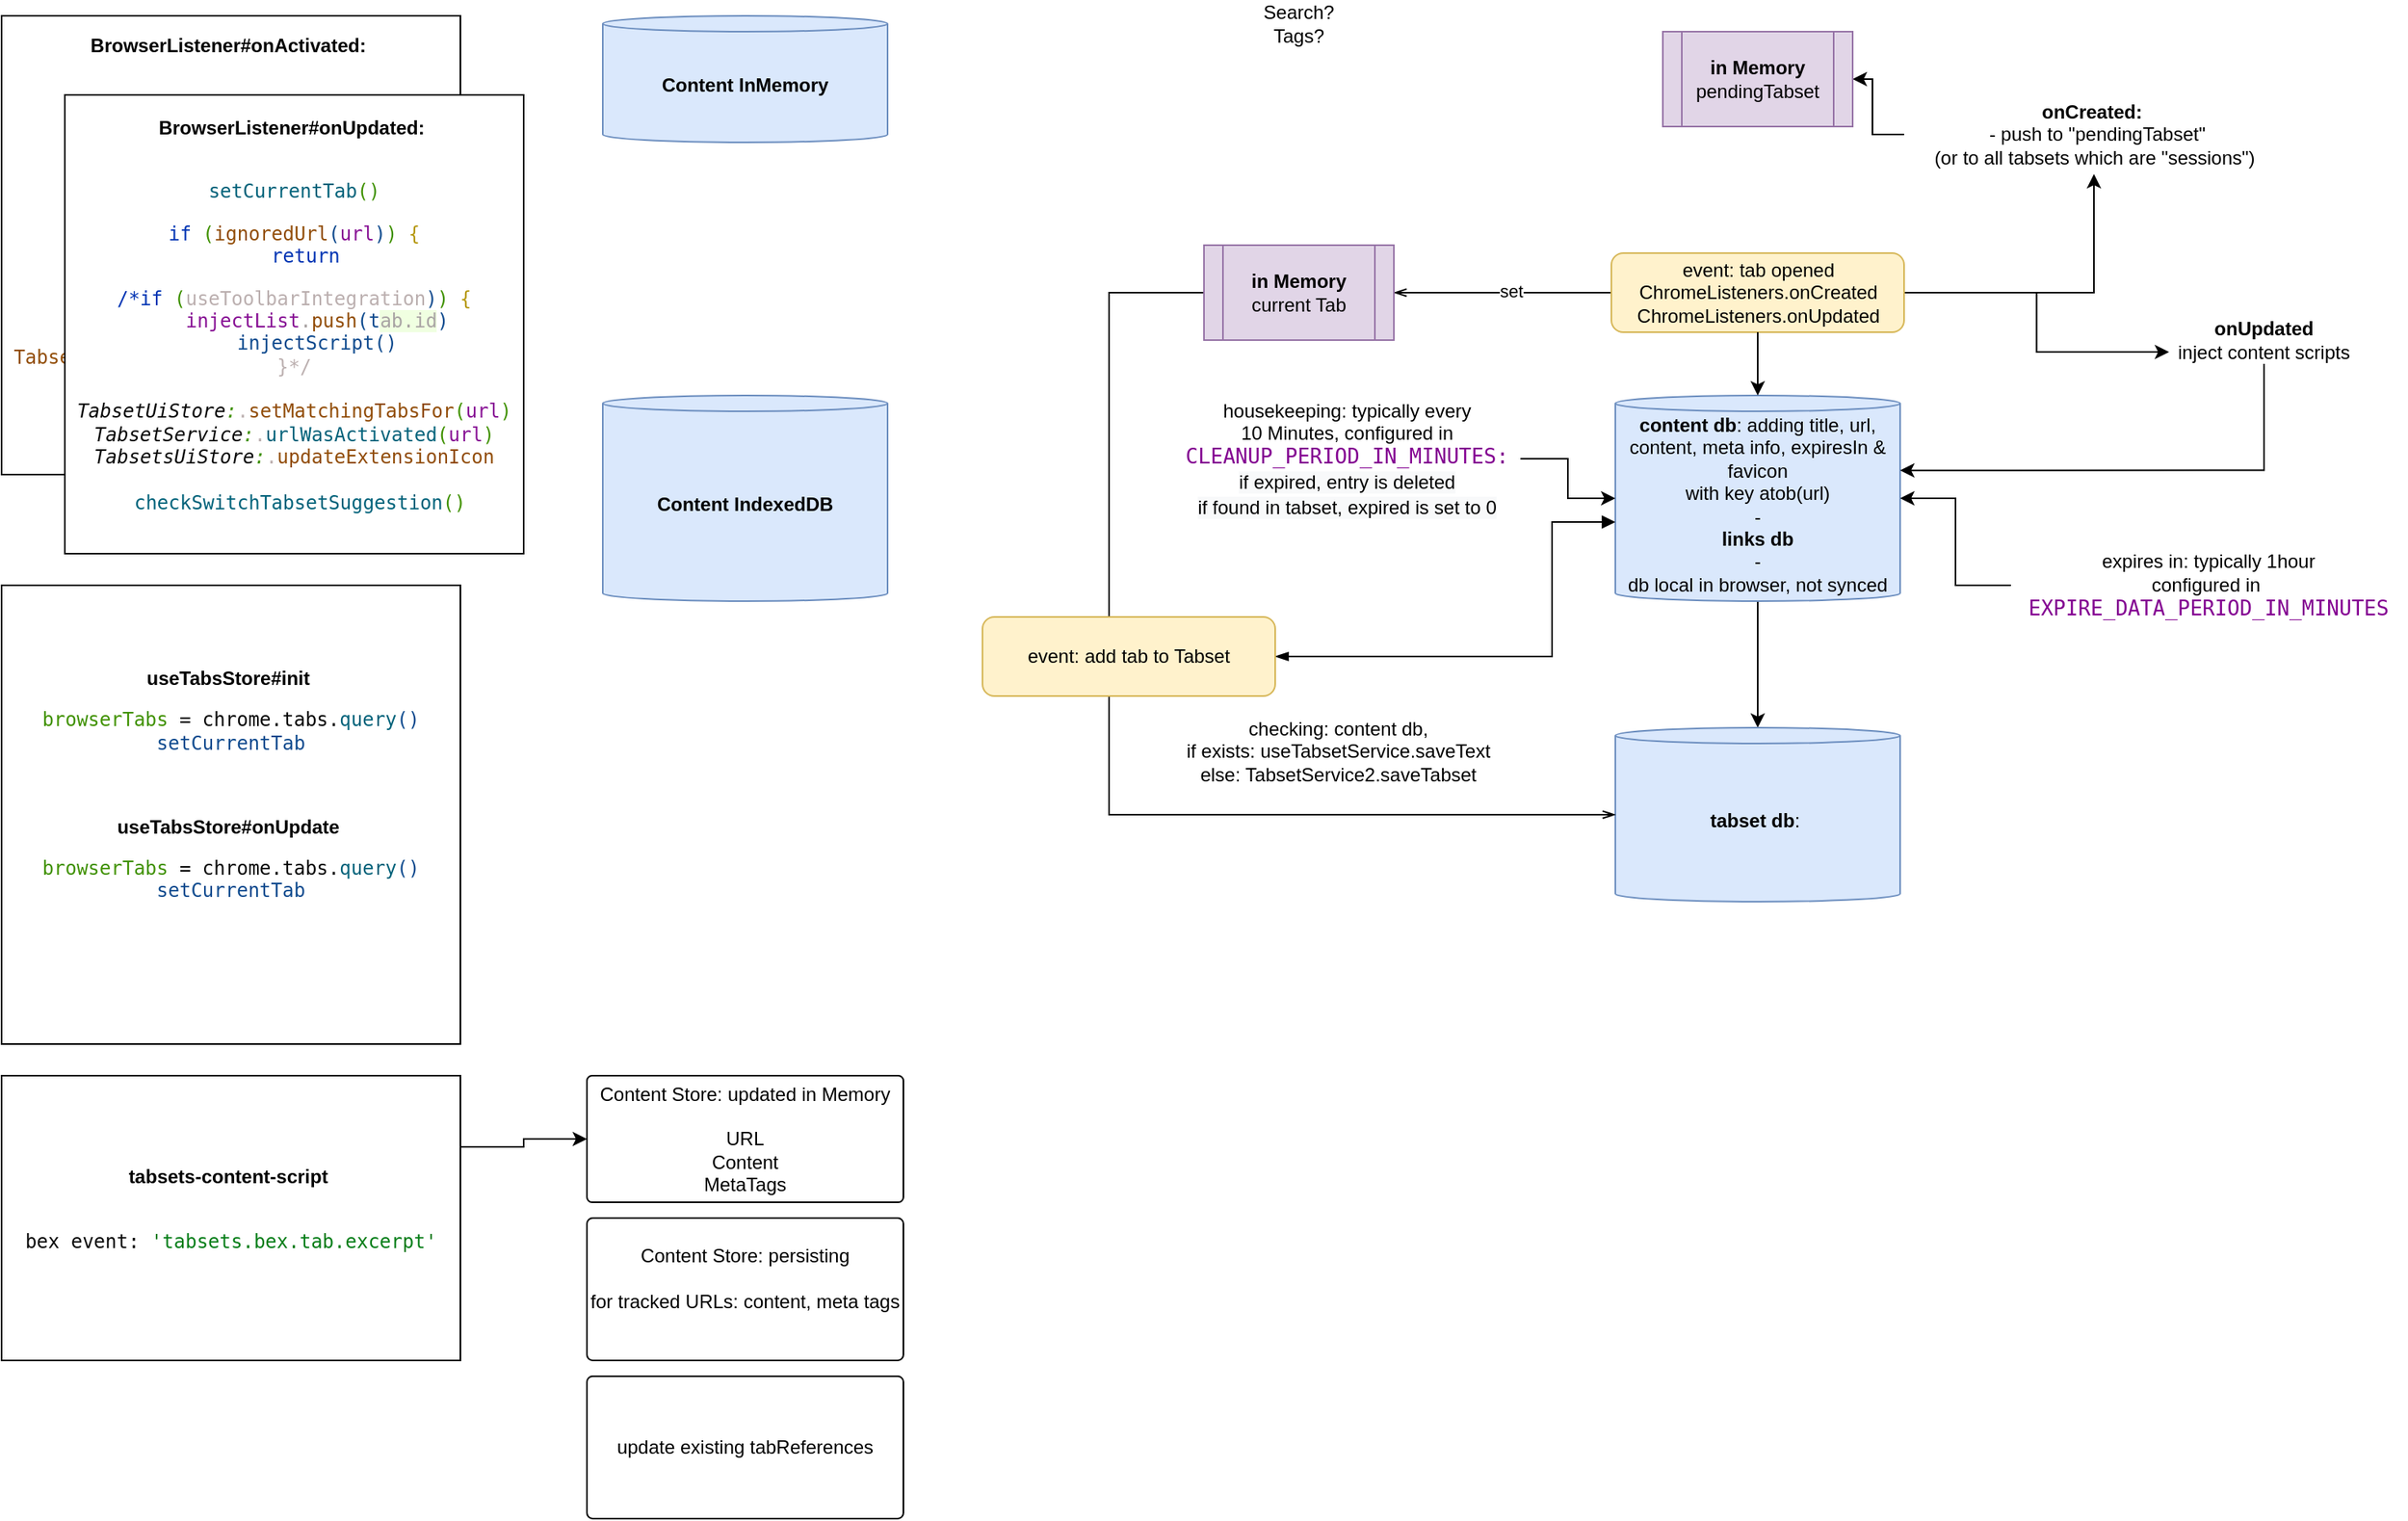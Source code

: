 <mxfile version="27.1.1">
  <diagram name="Seite-1" id="Afa9OzGU9VT6Kw_RbNjM">
    <mxGraphModel dx="2514" dy="1126" grid="1" gridSize="10" guides="1" tooltips="1" connect="1" arrows="1" fold="1" page="1" pageScale="1" pageWidth="827" pageHeight="1169" math="0" shadow="0">
      <root>
        <mxCell id="0" />
        <mxCell id="1" parent="0" />
        <mxCell id="16" style="edgeStyle=orthogonalEdgeStyle;rounded=0;orthogonalLoop=1;jettySize=auto;html=1;exitX=0;exitY=0.5;exitDx=0;exitDy=0;entryX=1;entryY=0.5;entryDx=0;entryDy=0;strokeColor=default;endArrow=openThin;endFill=0;" parent="1" source="21zig455Lk8CdIAZ-2xM-1" target="15" edge="1">
          <mxGeometry relative="1" as="geometry" />
        </mxCell>
        <mxCell id="17" value="set" style="edgeLabel;html=1;align=center;verticalAlign=middle;resizable=0;points=[];" parent="16" vertex="1" connectable="0">
          <mxGeometry x="-0.069" y="-1" relative="1" as="geometry">
            <mxPoint as="offset" />
          </mxGeometry>
        </mxCell>
        <mxCell id="24" style="edgeStyle=orthogonalEdgeStyle;rounded=0;orthogonalLoop=1;jettySize=auto;html=1;exitX=1;exitY=0.5;exitDx=0;exitDy=0;entryX=0.5;entryY=1;entryDx=0;entryDy=0;" parent="1" source="21zig455Lk8CdIAZ-2xM-1" target="21" edge="1">
          <mxGeometry relative="1" as="geometry" />
        </mxCell>
        <mxCell id="26" style="edgeStyle=orthogonalEdgeStyle;rounded=0;orthogonalLoop=1;jettySize=auto;html=1;entryX=0;entryY=0.75;entryDx=0;entryDy=0;" parent="1" source="21zig455Lk8CdIAZ-2xM-1" target="25" edge="1">
          <mxGeometry relative="1" as="geometry" />
        </mxCell>
        <mxCell id="21zig455Lk8CdIAZ-2xM-1" value="event: tab opened&lt;br&gt;ChromeListeners.onCreated&lt;br&gt;ChromeListeners.onUpdated" style="rounded=1;whiteSpace=wrap;html=1;fillColor=#fff2cc;strokeColor=#d6b656;" parent="1" vertex="1">
          <mxGeometry x="247.5" y="200" width="185" height="50" as="geometry" />
        </mxCell>
        <mxCell id="11" style="edgeStyle=orthogonalEdgeStyle;rounded=0;orthogonalLoop=1;jettySize=auto;html=1;entryX=0.5;entryY=0;entryDx=0;entryDy=0;entryPerimeter=0;" parent="1" source="3" target="10" edge="1">
          <mxGeometry relative="1" as="geometry" />
        </mxCell>
        <mxCell id="3" value="&lt;b&gt;content db&lt;/b&gt;: adding title, url, content, meta info, expiresIn &amp;amp; favicon&lt;br&gt;with key atob(url)&lt;br&gt;-&lt;br&gt;&lt;b&gt;links db&lt;/b&gt;&lt;br&gt;-&lt;br&gt;db local in browser, not synced" style="shape=cylinder3;whiteSpace=wrap;html=1;boundedLbl=1;backgroundOutline=1;size=5;fillColor=#dae8fc;strokeColor=#6c8ebf;" parent="1" vertex="1">
          <mxGeometry x="250" y="290" width="180" height="130" as="geometry" />
        </mxCell>
        <mxCell id="4" value="" style="endArrow=classic;html=1;rounded=0;entryX=0.5;entryY=0;entryDx=0;entryDy=0;entryPerimeter=0;" parent="1" source="21zig455Lk8CdIAZ-2xM-1" target="3" edge="1">
          <mxGeometry width="50" height="50" relative="1" as="geometry">
            <mxPoint x="250" y="360" as="sourcePoint" />
            <mxPoint x="300" y="310" as="targetPoint" />
          </mxGeometry>
        </mxCell>
        <mxCell id="6" style="edgeStyle=orthogonalEdgeStyle;rounded=0;orthogonalLoop=1;jettySize=auto;html=1;exitX=0;exitY=0.5;exitDx=0;exitDy=0;entryX=1;entryY=0.5;entryDx=0;entryDy=0;entryPerimeter=0;" parent="1" source="5" target="3" edge="1">
          <mxGeometry relative="1" as="geometry" />
        </mxCell>
        <mxCell id="5" value="expires in: typically 1hour&lt;br&gt;configured in&amp;nbsp;&lt;br&gt;&lt;div style=&quot;background-color: rgb(255, 255, 255); color: rgb(8, 8, 8); font-family: &amp;quot;JetBrains Mono&amp;quot;, monospace; font-size: 9.8pt;&quot;&gt;&lt;span style=&quot;color:#830091;&quot;&gt;EXPIRE_DATA_PERIOD_IN_MINUTES&lt;/span&gt;&lt;/div&gt;" style="text;html=1;strokeColor=none;fillColor=none;align=center;verticalAlign=middle;whiteSpace=wrap;rounded=0;" parent="1" vertex="1">
          <mxGeometry x="500" y="370" width="250" height="80" as="geometry" />
        </mxCell>
        <mxCell id="8" style="edgeStyle=orthogonalEdgeStyle;rounded=0;orthogonalLoop=1;jettySize=auto;html=1;exitX=1;exitY=0.5;exitDx=0;exitDy=0;" parent="1" source="7" target="3" edge="1">
          <mxGeometry relative="1" as="geometry" />
        </mxCell>
        <mxCell id="7" value="housekeeping: typically every&lt;br&gt;10 Minutes, configured in&lt;br&gt;&lt;div style=&quot;background-color: rgb(255, 255, 255); color: rgb(8, 8, 8); font-family: &amp;quot;JetBrains Mono&amp;quot;, monospace; font-size: 9.8pt;&quot;&gt;&lt;span style=&quot;color:#830091;&quot;&gt;CLEANUP_PERIOD_IN_MINUTES:&lt;br&gt;&lt;/span&gt;&lt;span style=&quot;color: rgb(0, 0, 0); font-family: Helvetica; font-size: 12px; background-color: rgb(248, 249, 250);&quot;&gt;if expired, entry is deleted&lt;/span&gt;&lt;span style=&quot;color:#830091;&quot;&gt;&lt;br&gt;&lt;/span&gt;&lt;/div&gt;&lt;div style=&quot;background-color: rgb(255, 255, 255); color: rgb(8, 8, 8); font-family: &amp;quot;JetBrains Mono&amp;quot;, monospace; font-size: 9.8pt;&quot;&gt;&lt;span style=&quot;color: rgb(0, 0, 0); font-family: Helvetica; font-size: 12px; background-color: rgb(248, 249, 250);&quot;&gt;if found in tabset, expired is set to 0&lt;/span&gt;&lt;/div&gt;" style="text;html=1;strokeColor=none;fillColor=none;align=center;verticalAlign=middle;whiteSpace=wrap;rounded=0;" parent="1" vertex="1">
          <mxGeometry x="-29" y="290" width="219" height="80" as="geometry" />
        </mxCell>
        <mxCell id="13" style="edgeStyle=orthogonalEdgeStyle;orthogonalLoop=1;jettySize=auto;html=1;exitX=1;exitY=0.5;exitDx=0;exitDy=0;strokeColor=default;rounded=0;endArrow=block;endFill=1;entryX=0;entryY=0;entryDx=0;entryDy=80;entryPerimeter=0;startArrow=blockThin;startFill=1;" parent="1" source="9" target="3" edge="1">
          <mxGeometry relative="1" as="geometry">
            <mxPoint x="340.5" y="480" as="targetPoint" />
            <Array as="points">
              <mxPoint x="210" y="455" />
              <mxPoint x="210" y="370" />
            </Array>
          </mxGeometry>
        </mxCell>
        <mxCell id="10" value="&lt;b&gt;tabset db&lt;/b&gt;:&amp;nbsp;" style="shape=cylinder3;whiteSpace=wrap;html=1;boundedLbl=1;backgroundOutline=1;size=5;fillColor=#dae8fc;strokeColor=#6c8ebf;" parent="1" vertex="1">
          <mxGeometry x="250" y="500" width="180" height="110" as="geometry" />
        </mxCell>
        <mxCell id="18" style="edgeStyle=orthogonalEdgeStyle;rounded=0;orthogonalLoop=1;jettySize=auto;html=1;exitX=0;exitY=0.5;exitDx=0;exitDy=0;entryX=0;entryY=0.5;entryDx=0;entryDy=0;entryPerimeter=0;strokeColor=default;endArrow=openThin;endFill=0;" parent="1" source="15" target="10" edge="1">
          <mxGeometry relative="1" as="geometry">
            <Array as="points">
              <mxPoint x="-70" y="225" />
              <mxPoint x="-70" y="555" />
            </Array>
          </mxGeometry>
        </mxCell>
        <mxCell id="15" value="&lt;b&gt;in Memory&lt;/b&gt;&lt;br&gt;current Tab" style="shape=process;whiteSpace=wrap;html=1;backgroundOutline=1;fillColor=#e1d5e7;strokeColor=#9673a6;" parent="1" vertex="1">
          <mxGeometry x="-10" y="195" width="120" height="60" as="geometry" />
        </mxCell>
        <mxCell id="9" value="event: add tab to Tabset" style="rounded=1;whiteSpace=wrap;html=1;fillColor=#fff2cc;strokeColor=#d6b656;" parent="1" vertex="1">
          <mxGeometry x="-150" y="430" width="185" height="50" as="geometry" />
        </mxCell>
        <mxCell id="19" value="checking: content db, &lt;br&gt;if exists: useTabsetService.saveText&lt;br&gt;else: TabsetService2.saveTabset" style="text;html=1;strokeColor=none;fillColor=none;align=center;verticalAlign=middle;whiteSpace=wrap;rounded=0;" parent="1" vertex="1">
          <mxGeometry x="-40" y="500" width="230" height="30" as="geometry" />
        </mxCell>
        <mxCell id="20" value="Search?&lt;br&gt;Tags?" style="text;html=1;strokeColor=none;fillColor=none;align=center;verticalAlign=middle;whiteSpace=wrap;rounded=0;" parent="1" vertex="1">
          <mxGeometry x="20" y="40" width="60" height="30" as="geometry" />
        </mxCell>
        <mxCell id="23" style="edgeStyle=orthogonalEdgeStyle;rounded=0;orthogonalLoop=1;jettySize=auto;html=1;entryX=1;entryY=0.5;entryDx=0;entryDy=0;" parent="1" source="21" target="22" edge="1">
          <mxGeometry relative="1" as="geometry" />
        </mxCell>
        <mxCell id="21" value="&lt;b&gt;onCreated:&amp;nbsp;&lt;br&gt;&lt;/b&gt;&amp;nbsp;- push to &quot;pendingTabset&quot;&lt;br&gt;(or to all tabsets which are &quot;sessions&quot;)" style="text;html=1;strokeColor=none;fillColor=none;align=center;verticalAlign=middle;whiteSpace=wrap;rounded=0;" parent="1" vertex="1">
          <mxGeometry x="432.5" y="100" width="240" height="50" as="geometry" />
        </mxCell>
        <mxCell id="22" value="&lt;b&gt;in Memory&lt;br&gt;&lt;/b&gt;pendingTabset" style="shape=process;whiteSpace=wrap;html=1;backgroundOutline=1;fillColor=#e1d5e7;strokeColor=#9673a6;" parent="1" vertex="1">
          <mxGeometry x="280" y="60" width="120" height="60" as="geometry" />
        </mxCell>
        <mxCell id="27" style="edgeStyle=orthogonalEdgeStyle;rounded=0;orthogonalLoop=1;jettySize=auto;html=1;entryX=1;entryY=0.364;entryDx=0;entryDy=0;entryPerimeter=0;exitX=0.5;exitY=1;exitDx=0;exitDy=0;" parent="1" source="25" target="3" edge="1">
          <mxGeometry relative="1" as="geometry" />
        </mxCell>
        <mxCell id="25" value="&lt;b&gt;onUpdated&lt;/b&gt;&lt;br&gt;inject content scripts" style="text;html=1;strokeColor=none;fillColor=none;align=center;verticalAlign=middle;whiteSpace=wrap;rounded=0;" parent="1" vertex="1">
          <mxGeometry x="600" y="240" width="120" height="30" as="geometry" />
        </mxCell>
        <mxCell id="rirR2vLzDSutbt5T1oVs-34" style="edgeStyle=orthogonalEdgeStyle;rounded=0;orthogonalLoop=1;jettySize=auto;html=1;exitX=1;exitY=0.25;exitDx=0;exitDy=0;entryX=0;entryY=0.5;entryDx=0;entryDy=0;" edge="1" parent="1" source="rirR2vLzDSutbt5T1oVs-29" target="rirR2vLzDSutbt5T1oVs-33">
          <mxGeometry relative="1" as="geometry" />
        </mxCell>
        <mxCell id="rirR2vLzDSutbt5T1oVs-29" value="&lt;b&gt;tabsets-content-script&amp;nbsp;&lt;br&gt;&lt;/b&gt;&amp;nbsp;&lt;div&gt;&lt;div style=&quot;background-color: rgb(255, 255, 255); color: rgb(8, 8, 8);&quot;&gt;&lt;pre style=&quot;font-family: &amp;quot;JetBrains Mono&amp;quot;, monospace;&quot;&gt;&lt;font&gt;bex &lt;/font&gt;event&lt;span style=&quot;color: rgb(8, 8, 8); background-color: light-dark(rgb(255, 255, 255), rgb(18, 18, 18)); white-space: normal;&quot;&gt;:&amp;nbsp;&lt;/span&gt;&lt;span style=&quot;background-color: light-dark(rgb(255, 255, 255), rgb(18, 18, 18)); white-space: normal; color: rgb(6, 125, 23);&quot;&gt;&#39;tabsets.bex.tab.excerpt&#39;&lt;/span&gt;&lt;/pre&gt;&lt;/div&gt;&lt;/div&gt;" style="rounded=0;whiteSpace=wrap;html=1;" vertex="1" parent="1">
          <mxGeometry x="-770" y="720" width="290" height="180" as="geometry" />
        </mxCell>
        <mxCell id="rirR2vLzDSutbt5T1oVs-30" value="&lt;b&gt;BrowserListener#onActivated:&amp;nbsp;&lt;br&gt;&lt;/b&gt;&amp;nbsp;&lt;div&gt;&lt;div style=&quot;background-color: rgb(255, 255, 255); color: rgb(8, 8, 8);&quot;&gt;&lt;pre style=&quot;font-family: &amp;quot;JetBrains Mono&amp;quot;, monospace;&quot;&gt;&lt;span style=&quot;color: rgb(0, 51, 179);&quot;&gt;if &lt;/span&gt;&lt;span style=&quot;color: rgb(63, 145, 1);&quot;&gt;(&lt;/span&gt;&lt;span style=&quot;color: rgb(63, 145, 1);&quot;&gt;&lt;font&gt;!inCurrentWindow&lt;/font&gt;&lt;/span&gt;&lt;span style=&quot;color: rgb(63, 145, 1);&quot;&gt;) &lt;/span&gt;&lt;span style=&quot;color: rgb(188, 11, 162);&quot;&gt;&lt;br&gt;&lt;/span&gt;&lt;span style=&quot;color: rgb(188, 11, 162);&quot;&gt;  &lt;/span&gt;&lt;span style=&quot;color: rgb(0, 51, 179);&quot;&gt;return&lt;br&gt;&lt;/span&gt;&lt;span style=&quot;color: rgb(188, 11, 162);&quot;&gt;&lt;br&gt;&lt;/span&gt;&lt;span style=&quot;color: rgb(0, 51, 179);&quot;&gt;await &lt;/span&gt;&lt;span style=&quot;color: rgb(0, 98, 122);&quot;&gt;setCurrentTab&lt;/span&gt;&lt;span style=&quot;color: rgb(63, 145, 1);&quot;&gt;()&lt;br&gt;&lt;/span&gt;&lt;span style=&quot;color: rgb(145, 76, 7);&quot;&gt;updateExtensionIcon&lt;/span&gt;&lt;span style=&quot;color: rgb(63, 145, 1);&quot;&gt;(&lt;/span&gt;&lt;span style=&quot;color: rgb(135, 16, 148);&quot;&gt;tabId&lt;/span&gt;&lt;span style=&quot;color: rgb(63, 145, 1);&quot;&gt;)&lt;br&gt;&lt;/span&gt;&lt;span style=&quot;color: rgb(140, 140, 140); font-style: italic;&quot;&gt;&lt;br&gt;&lt;/span&gt;&lt;font&gt;&lt;i&gt;ContentStore:&lt;/i&gt;&lt;/font&gt;&lt;font&gt;.&lt;/font&gt;&lt;span style=&quot;color: rgb(145, 76, 7);&quot;&gt;resetFor&lt;/span&gt;&lt;span style=&quot;color: rgb(63, 145, 1);&quot;&gt;(&lt;/span&gt;&lt;span style=&quot;color: rgb(42, 140, 124);&quot;&gt;tab&lt;/span&gt;&lt;span style=&quot;color: rgb(63, 145, 1);&quot;&gt;)&lt;br&gt;&lt;/span&gt;&lt;br&gt;urlWasActivated&lt;span style=&quot;background-color: light-dark(rgb(255, 255, 255), rgb(18, 18, 18)); white-space: normal; color: rgb(63, 145, 1);&quot;&gt;(&lt;/span&gt;&lt;span style=&quot;background-color: light-dark(rgb(255, 255, 255), rgb(18, 18, 18)); white-space: normal; color: rgb(42, 140, 124);&quot;&gt;tab&lt;/span&gt;&lt;font style=&quot;background-color: light-dark(rgb(255, 255, 255), rgb(18, 18, 18)); white-space: normal;&quot;&gt;.&lt;/font&gt;&lt;span style=&quot;background-color: light-dark(rgb(255, 255, 255), rgb(18, 18, 18)); white-space: normal; color: rgb(135, 16, 148);&quot;&gt;url&lt;/span&gt;&lt;span style=&quot;background-color: light-dark(rgb(255, 255, 255), rgb(18, 18, 18)); white-space: normal; color: rgb(63, 145, 1);&quot;&gt;)&lt;br&gt;&lt;/span&gt;-&amp;gt; increase Hits&lt;/pre&gt;&lt;pre style=&quot;font-family: &amp;quot;JetBrains Mono&amp;quot;, monospace;&quot;&gt;&lt;span style=&quot;color: rgb(145, 76, 7);&quot;&gt;TabsetUiStore: setMatchingTabsFor&lt;/span&gt;&lt;span style=&quot;color: rgb(63, 145, 1);&quot;&gt;(&lt;/span&gt;&lt;span style=&quot;color: rgb(135, 16, 148);&quot;&gt;url&lt;/span&gt;&lt;span style=&quot;color: rgb(63, 145, 1);&quot;&gt;)&lt;/span&gt;&lt;span style=&quot;color: rgb(63, 145, 1);&quot;&gt;&lt;br&gt;&lt;/span&gt;&lt;span style=&quot;color: rgb(0, 98, 122);&quot;&gt;&lt;br&gt;startTimer&lt;/span&gt;&lt;span style=&quot;color: rgb(63, 145, 1);&quot;&gt;(&lt;/span&gt;&lt;span style=&quot;color: rgb(135, 16, 148);&quot;&gt;url&lt;/span&gt;&lt;span style=&quot;color: rgb(63, 145, 1);&quot;&gt;)&lt;br&gt;-&amp;gt; reading Time&lt;/span&gt;&lt;/pre&gt;&lt;/div&gt;&lt;/div&gt;" style="whiteSpace=wrap;html=1;aspect=fixed;" vertex="1" parent="1">
          <mxGeometry x="-770" y="50" width="290" height="290" as="geometry" />
        </mxCell>
        <mxCell id="rirR2vLzDSutbt5T1oVs-31" value="&lt;b&gt;BrowserListener#onUpdated:&amp;nbsp;&lt;br&gt;&lt;/b&gt;&amp;nbsp;&lt;div&gt;&lt;div style=&quot;background-color: rgb(255, 255, 255);&quot;&gt;&lt;pre style=&quot;color: light-dark(rgb(8, 8, 8), rgb(230, 230, 230)); font-family: &amp;quot;JetBrains Mono&amp;quot;, monospace;&quot;&gt;&lt;span style=&quot;color: rgb(0, 98, 122);&quot;&gt;setCurrentTab&lt;/span&gt;&lt;span style=&quot;color: rgb(63, 145, 1);&quot;&gt;()&lt;/span&gt;&lt;/pre&gt;&lt;pre style=&quot;color: light-dark(rgb(8, 8, 8), rgb(230, 230, 230)); font-family: &amp;quot;JetBrains Mono&amp;quot;, monospace;&quot;&gt;&lt;div&gt;&lt;pre style=&quot;font-family:&#39;JetBrains Mono&#39;,monospace;font-size:9,8pt;&quot;&gt;&lt;span style=&quot;color: rgb(0, 51, 179);&quot;&gt;if &lt;/span&gt;&lt;span style=&quot;color: rgb(63, 145, 1);&quot;&gt;(&lt;/span&gt;&lt;span style=&quot;color: rgb(145, 76, 7);&quot;&gt;ignoredUrl&lt;/span&gt;&lt;span style=&quot;color: rgb(14, 74, 142);&quot;&gt;(&lt;/span&gt;&lt;span style=&quot;color: rgb(135, 16, 148);&quot;&gt;url&lt;/span&gt;&lt;span style=&quot;color: rgb(14, 74, 142);&quot;&gt;)&lt;/span&gt;&lt;span style=&quot;color: rgb(63, 145, 1);&quot;&gt;) &lt;/span&gt;&lt;span style=&quot;color: rgb(180, 150, 10);&quot;&gt;{&lt;br&gt;&lt;/span&gt;&lt;span style=&quot;color: rgb(180, 150, 10);&quot;&gt;  &lt;/span&gt;&lt;span style=&quot;color: rgb(0, 51, 179);&quot;&gt;return&lt;/span&gt;&lt;/pre&gt;&lt;/div&gt;&lt;/pre&gt;&lt;pre style=&quot;font-family: &amp;quot;JetBrains Mono&amp;quot;, monospace;&quot;&gt;&lt;div style=&quot;&quot;&gt;&lt;pre style=&quot;font-family: &amp;quot;JetBrains Mono&amp;quot;, monospace;&quot;&gt;&lt;font style=&quot;&quot;&gt;&lt;span style=&quot;color: rgb(0, 51, 179);&quot;&gt;/*if &lt;/span&gt;&lt;span style=&quot;color: rgb(63, 145, 1);&quot;&gt;(&lt;/span&gt;&lt;font style=&quot;color: light-dark(rgb(187, 175, 175), rgb(230, 230, 230));&quot;&gt;useToolbarIntegration&lt;/font&gt;&lt;span style=&quot;color: rgb(14, 74, 142);&quot;&gt;)&lt;/span&gt;&lt;span style=&quot;color: rgb(63, 145, 1);&quot;&gt;) &lt;/span&gt;&lt;span style=&quot;color: rgb(180, 150, 10);&quot;&gt;{&lt;br&gt;&lt;/span&gt;&lt;span style=&quot;color: rgb(180, 150, 10);&quot;&gt;  &lt;/span&gt;&lt;span style=&quot;color: rgb(140, 140, 140); font-style: italic;&quot;&gt;  &lt;/span&gt;&lt;font style=&quot;color: light-dark(rgb(168, 163, 163), rgb(230, 230, 230));&quot;&gt;&lt;span style=&quot;color: rgb(135, 16, 148);&quot;&gt;injectList&lt;/span&gt;&lt;font style=&quot;&quot;&gt;.&lt;/font&gt;&lt;span style=&quot;color: rgb(145, 76, 7);&quot;&gt;push&lt;/span&gt;&lt;span style=&quot;color: rgb(14, 74, 142);&quot;&gt;(t&lt;/span&gt;&lt;span style=&quot;background-color: rgb(240, 255, 225);&quot;&gt;ab.id&lt;/span&gt;&lt;span style=&quot;color: rgb(14, 74, 142);&quot;&gt;)&lt;br&gt;&lt;/span&gt;&lt;span style=&quot;color: rgb(14, 74, 142);&quot;&gt;  &lt;/span&gt;&lt;span style=&quot;color: rgb(14, 74, 142);&quot;&gt;  injectScript()&lt;/span&gt;&lt;/font&gt;&lt;span style=&quot;color: rgb(140, 140, 140); font-style: italic;&quot;&gt;&lt;br&gt;&lt;/span&gt;&lt;/font&gt;&lt;span style=&quot;color: rgb(180, 150, 10);&quot;&gt;&lt;font style=&quot;color: light-dark(rgb(187, 175, 175), rgb(230, 230, 230));&quot;&gt;}*/&lt;br&gt;&lt;br&gt;&lt;/font&gt;&lt;/span&gt;&lt;span style=&quot;color: rgb(63, 145, 1);&quot;&gt;&lt;i style=&quot;&quot;&gt;&lt;font color=&quot;#080808&quot;&gt;TabsetUiStore&lt;/font&gt;&lt;font color=&quot;#3f9101&quot;&gt;:&lt;/font&gt;&lt;/i&gt;&lt;/span&gt;&lt;font style=&quot;color: light-dark(rgb(187, 175, 175), rgb(230, 230, 230));&quot;&gt;.&lt;/font&gt;&lt;span style=&quot;color: rgb(145, 76, 7);&quot;&gt;setMatchingTabsFor&lt;/span&gt;&lt;span style=&quot;color: rgb(63, 145, 1);&quot;&gt;(&lt;/span&gt;&lt;span style=&quot;color: rgb(135, 16, 148);&quot;&gt;url&lt;/span&gt;&lt;span style=&quot;color: rgb(63, 145, 1);&quot;&gt;)&lt;br&gt;&lt;/span&gt;&lt;span style=&quot;color: light-dark(rgb(8, 8, 8), rgb(230, 230, 230)); font-style: italic;&quot;&gt;TabsetService&lt;/span&gt;&lt;span style=&quot;color: light-dark(rgb(8, 8, 8), rgb(230, 230, 230)); font-style: italic;&quot;&gt;&lt;font color=&quot;#3f9101&quot;&gt;:&lt;/font&gt;&lt;/span&gt;&lt;font style=&quot;color: light-dark(rgb(187, 175, 175), rgb(230, 230, 230));&quot;&gt;.&lt;/font&gt;&lt;span style=&quot;color: rgb(0, 98, 122);&quot;&gt;urlWasActivated&lt;/span&gt;&lt;span style=&quot;color: rgb(63, 145, 1);&quot;&gt;(&lt;/span&gt;&lt;span style=&quot;color: rgb(135, 16, 148);&quot;&gt;url&lt;/span&gt;&lt;span style=&quot;color: rgb(63, 145, 1);&quot;&gt;)&lt;br&gt;&lt;/span&gt;&lt;span style=&quot;color: light-dark(rgb(8, 8, 8), rgb(230, 230, 230)); font-style: italic;&quot;&gt;TabsetsUiStore&lt;/span&gt;&lt;span style=&quot;color: light-dark(rgb(8, 8, 8), rgb(230, 230, 230)); font-style: italic;&quot;&gt;&lt;font color=&quot;#3f9101&quot;&gt;:&lt;/font&gt;&lt;/span&gt;&lt;font style=&quot;color: light-dark(rgb(187, 175, 175), rgb(230, 230, 230));&quot;&gt;.&lt;/font&gt;&lt;span style=&quot;color: rgb(145, 76, 7);&quot;&gt;updateExtensionIcon&lt;/span&gt;&lt;span style=&quot;color: rgb(63, 145, 1);&quot;&gt;&lt;br&gt;&lt;/span&gt;&lt;span style=&quot;color: rgb(63, 145, 1);&quot;&gt;&lt;br&gt;&lt;/span&gt;&lt;span style=&quot;color: rgb(0, 51, 179);&quot;&gt; &lt;/span&gt;&lt;span style=&quot;color: rgb(0, 98, 122);&quot;&gt;checkSwitchTabsetSuggestion&lt;/span&gt;&lt;span style=&quot;color: rgb(63, 145, 1);&quot;&gt;(&lt;/span&gt;&lt;span style=&quot;color: rgb(63, 145, 1);&quot;&gt;)&lt;/span&gt;&lt;/pre&gt;&lt;/div&gt;&lt;/pre&gt;&lt;/div&gt;&lt;/div&gt;" style="whiteSpace=wrap;html=1;aspect=fixed;" vertex="1" parent="1">
          <mxGeometry x="-730" y="100" width="290" height="290" as="geometry" />
        </mxCell>
        <mxCell id="rirR2vLzDSutbt5T1oVs-33" value="Content Store:&amp;nbsp;&lt;span style=&quot;background-color: transparent; color: light-dark(rgb(0, 0, 0), rgb(255, 255, 255));&quot;&gt;updated in Memory&lt;br&gt;&lt;br&gt;&lt;/span&gt;&lt;div&gt;URL&lt;br&gt;Content&lt;br&gt;MetaTags&lt;/div&gt;" style="rounded=1;whiteSpace=wrap;html=1;arcSize=4;" vertex="1" parent="1">
          <mxGeometry x="-400" y="720" width="200" height="80" as="geometry" />
        </mxCell>
        <mxCell id="rirR2vLzDSutbt5T1oVs-35" value="Content Store:&amp;nbsp;&lt;span style=&quot;background-color: transparent; color: light-dark(rgb(0, 0, 0), rgb(255, 255, 255));&quot;&gt;persisting&lt;br&gt;&lt;br&gt;&lt;/span&gt;&lt;div&gt;for tracked URLs: content, meta tags&lt;/div&gt;&lt;div&gt;&lt;br&gt;&lt;/div&gt;" style="rounded=1;whiteSpace=wrap;html=1;arcSize=4;" vertex="1" parent="1">
          <mxGeometry x="-400" y="810" width="200" height="90" as="geometry" />
        </mxCell>
        <mxCell id="rirR2vLzDSutbt5T1oVs-37" value="&lt;div&gt;update existing tabReferences&lt;/div&gt;" style="rounded=1;whiteSpace=wrap;html=1;arcSize=4;" vertex="1" parent="1">
          <mxGeometry x="-400" y="910" width="200" height="90" as="geometry" />
        </mxCell>
        <mxCell id="rirR2vLzDSutbt5T1oVs-38" value="&lt;b&gt;Content IndexedDB&lt;/b&gt;" style="shape=cylinder3;whiteSpace=wrap;html=1;boundedLbl=1;backgroundOutline=1;size=5;fillColor=#dae8fc;strokeColor=#6c8ebf;" vertex="1" parent="1">
          <mxGeometry x="-390" y="290" width="180" height="130" as="geometry" />
        </mxCell>
        <mxCell id="rirR2vLzDSutbt5T1oVs-40" value="&lt;b&gt;Content InMemory&lt;/b&gt;" style="shape=cylinder3;whiteSpace=wrap;html=1;boundedLbl=1;backgroundOutline=1;size=5;fillColor=#dae8fc;strokeColor=#6c8ebf;" vertex="1" parent="1">
          <mxGeometry x="-390" y="50" width="180" height="80" as="geometry" />
        </mxCell>
        <mxCell id="rirR2vLzDSutbt5T1oVs-41" value="&lt;div&gt;&lt;b&gt;useTabsStore#init&lt;/b&gt;&amp;nbsp;&lt;div&gt;&lt;div style=&quot;background-color: rgb(255, 255, 255); color: rgb(8, 8, 8);&quot;&gt;&lt;pre style=&quot;color: light-dark(rgb(8, 8, 8), rgb(230, 230, 230)); font-family: &amp;quot;JetBrains Mono&amp;quot;, monospace;&quot;&gt;&lt;span style=&quot;color: rgb(63, 145, 1);&quot;&gt;browserTabs&lt;span style=&quot;background-color: light-dark(rgb(255, 255, 255), rgb(18, 18, 18)); white-space: normal; color: rgb(145, 76, 7);&quot;&gt;&amp;nbsp;&lt;/span&gt;&lt;span style=&quot;background-color: light-dark(rgb(255, 255, 255), rgb(18, 18, 18)); color: light-dark(rgb(8, 8, 8), rgb(230, 230, 230)); white-space: normal;&quot;&gt;= chrome.tabs.&lt;/span&gt;&lt;span style=&quot;background-color: light-dark(rgb(255, 255, 255), rgb(18, 18, 18)); white-space: normal; color: rgb(0, 98, 122);&quot;&gt;query&lt;/span&gt;&lt;span style=&quot;background-color: light-dark(rgb(255, 255, 255), rgb(18, 18, 18)); white-space: normal; color: rgb(14, 74, 142);&quot;&gt;()&lt;br&gt;setCurrentTab&lt;/span&gt;&lt;/span&gt;&lt;/pre&gt;&lt;pre style=&quot;color: light-dark(rgb(8, 8, 8), rgb(230, 230, 230)); font-family: &amp;quot;JetBrains Mono&amp;quot;, monospace;&quot;&gt;&lt;pre style=&quot;font-family: &amp;quot;JetBrains Mono&amp;quot;, monospace;&quot;&gt;&lt;br&gt;&lt;/pre&gt;&lt;/pre&gt;&lt;/div&gt;&lt;/div&gt;&lt;/div&gt;&lt;b&gt;useTabsStore#onUpdate&lt;/b&gt;&amp;nbsp;&lt;div&gt;&lt;div style=&quot;background-color: rgb(255, 255, 255); color: rgb(8, 8, 8);&quot;&gt;&lt;pre style=&quot;color: light-dark(rgb(8, 8, 8), rgb(230, 230, 230)); font-family: &amp;quot;JetBrains Mono&amp;quot;, monospace;&quot;&gt;&lt;span style=&quot;color: rgb(63, 145, 1);&quot;&gt;browserTabs&lt;span style=&quot;background-color: light-dark(rgb(255, 255, 255), rgb(18, 18, 18)); white-space: normal; color: rgb(145, 76, 7);&quot;&gt;&amp;nbsp;&lt;/span&gt;&lt;span style=&quot;background-color: light-dark(rgb(255, 255, 255), rgb(18, 18, 18)); color: light-dark(rgb(8, 8, 8), rgb(230, 230, 230)); white-space: normal;&quot;&gt;= chrome.tabs.&lt;/span&gt;&lt;span style=&quot;background-color: light-dark(rgb(255, 255, 255), rgb(18, 18, 18)); white-space: normal; color: rgb(0, 98, 122);&quot;&gt;query&lt;/span&gt;&lt;span style=&quot;background-color: light-dark(rgb(255, 255, 255), rgb(18, 18, 18)); white-space: normal; color: rgb(14, 74, 142);&quot;&gt;()&lt;br&gt;setCurrentTab&lt;/span&gt;&lt;/span&gt;&lt;/pre&gt;&lt;pre style=&quot;color: light-dark(rgb(8, 8, 8), rgb(230, 230, 230)); font-family: &amp;quot;JetBrains Mono&amp;quot;, monospace;&quot;&gt;&lt;pre style=&quot;font-family:&#39;JetBrains Mono&#39;,monospace;font-size:9,8pt;&quot;&gt;&lt;br&gt;&lt;/pre&gt;&lt;/pre&gt;&lt;/div&gt;&lt;/div&gt;" style="whiteSpace=wrap;html=1;aspect=fixed;" vertex="1" parent="1">
          <mxGeometry x="-770" y="410" width="290" height="290" as="geometry" />
        </mxCell>
      </root>
    </mxGraphModel>
  </diagram>
</mxfile>
